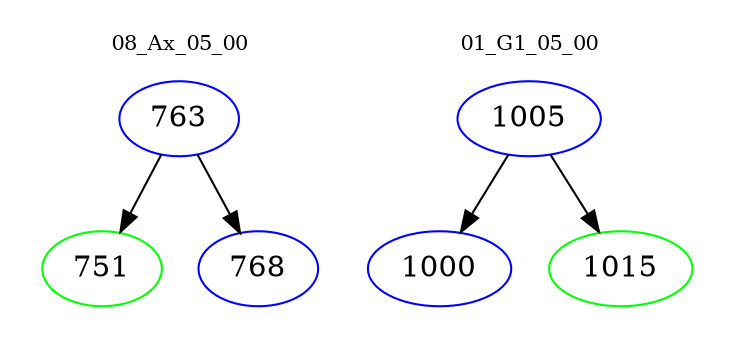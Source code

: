 digraph{
subgraph cluster_0 {
color = white
label = "08_Ax_05_00";
fontsize=10;
T0_763 [label="763", color="blue"]
T0_763 -> T0_751 [color="black"]
T0_751 [label="751", color="green"]
T0_763 -> T0_768 [color="black"]
T0_768 [label="768", color="blue"]
}
subgraph cluster_1 {
color = white
label = "01_G1_05_00";
fontsize=10;
T1_1005 [label="1005", color="blue"]
T1_1005 -> T1_1000 [color="black"]
T1_1000 [label="1000", color="blue"]
T1_1005 -> T1_1015 [color="black"]
T1_1015 [label="1015", color="green"]
}
}
